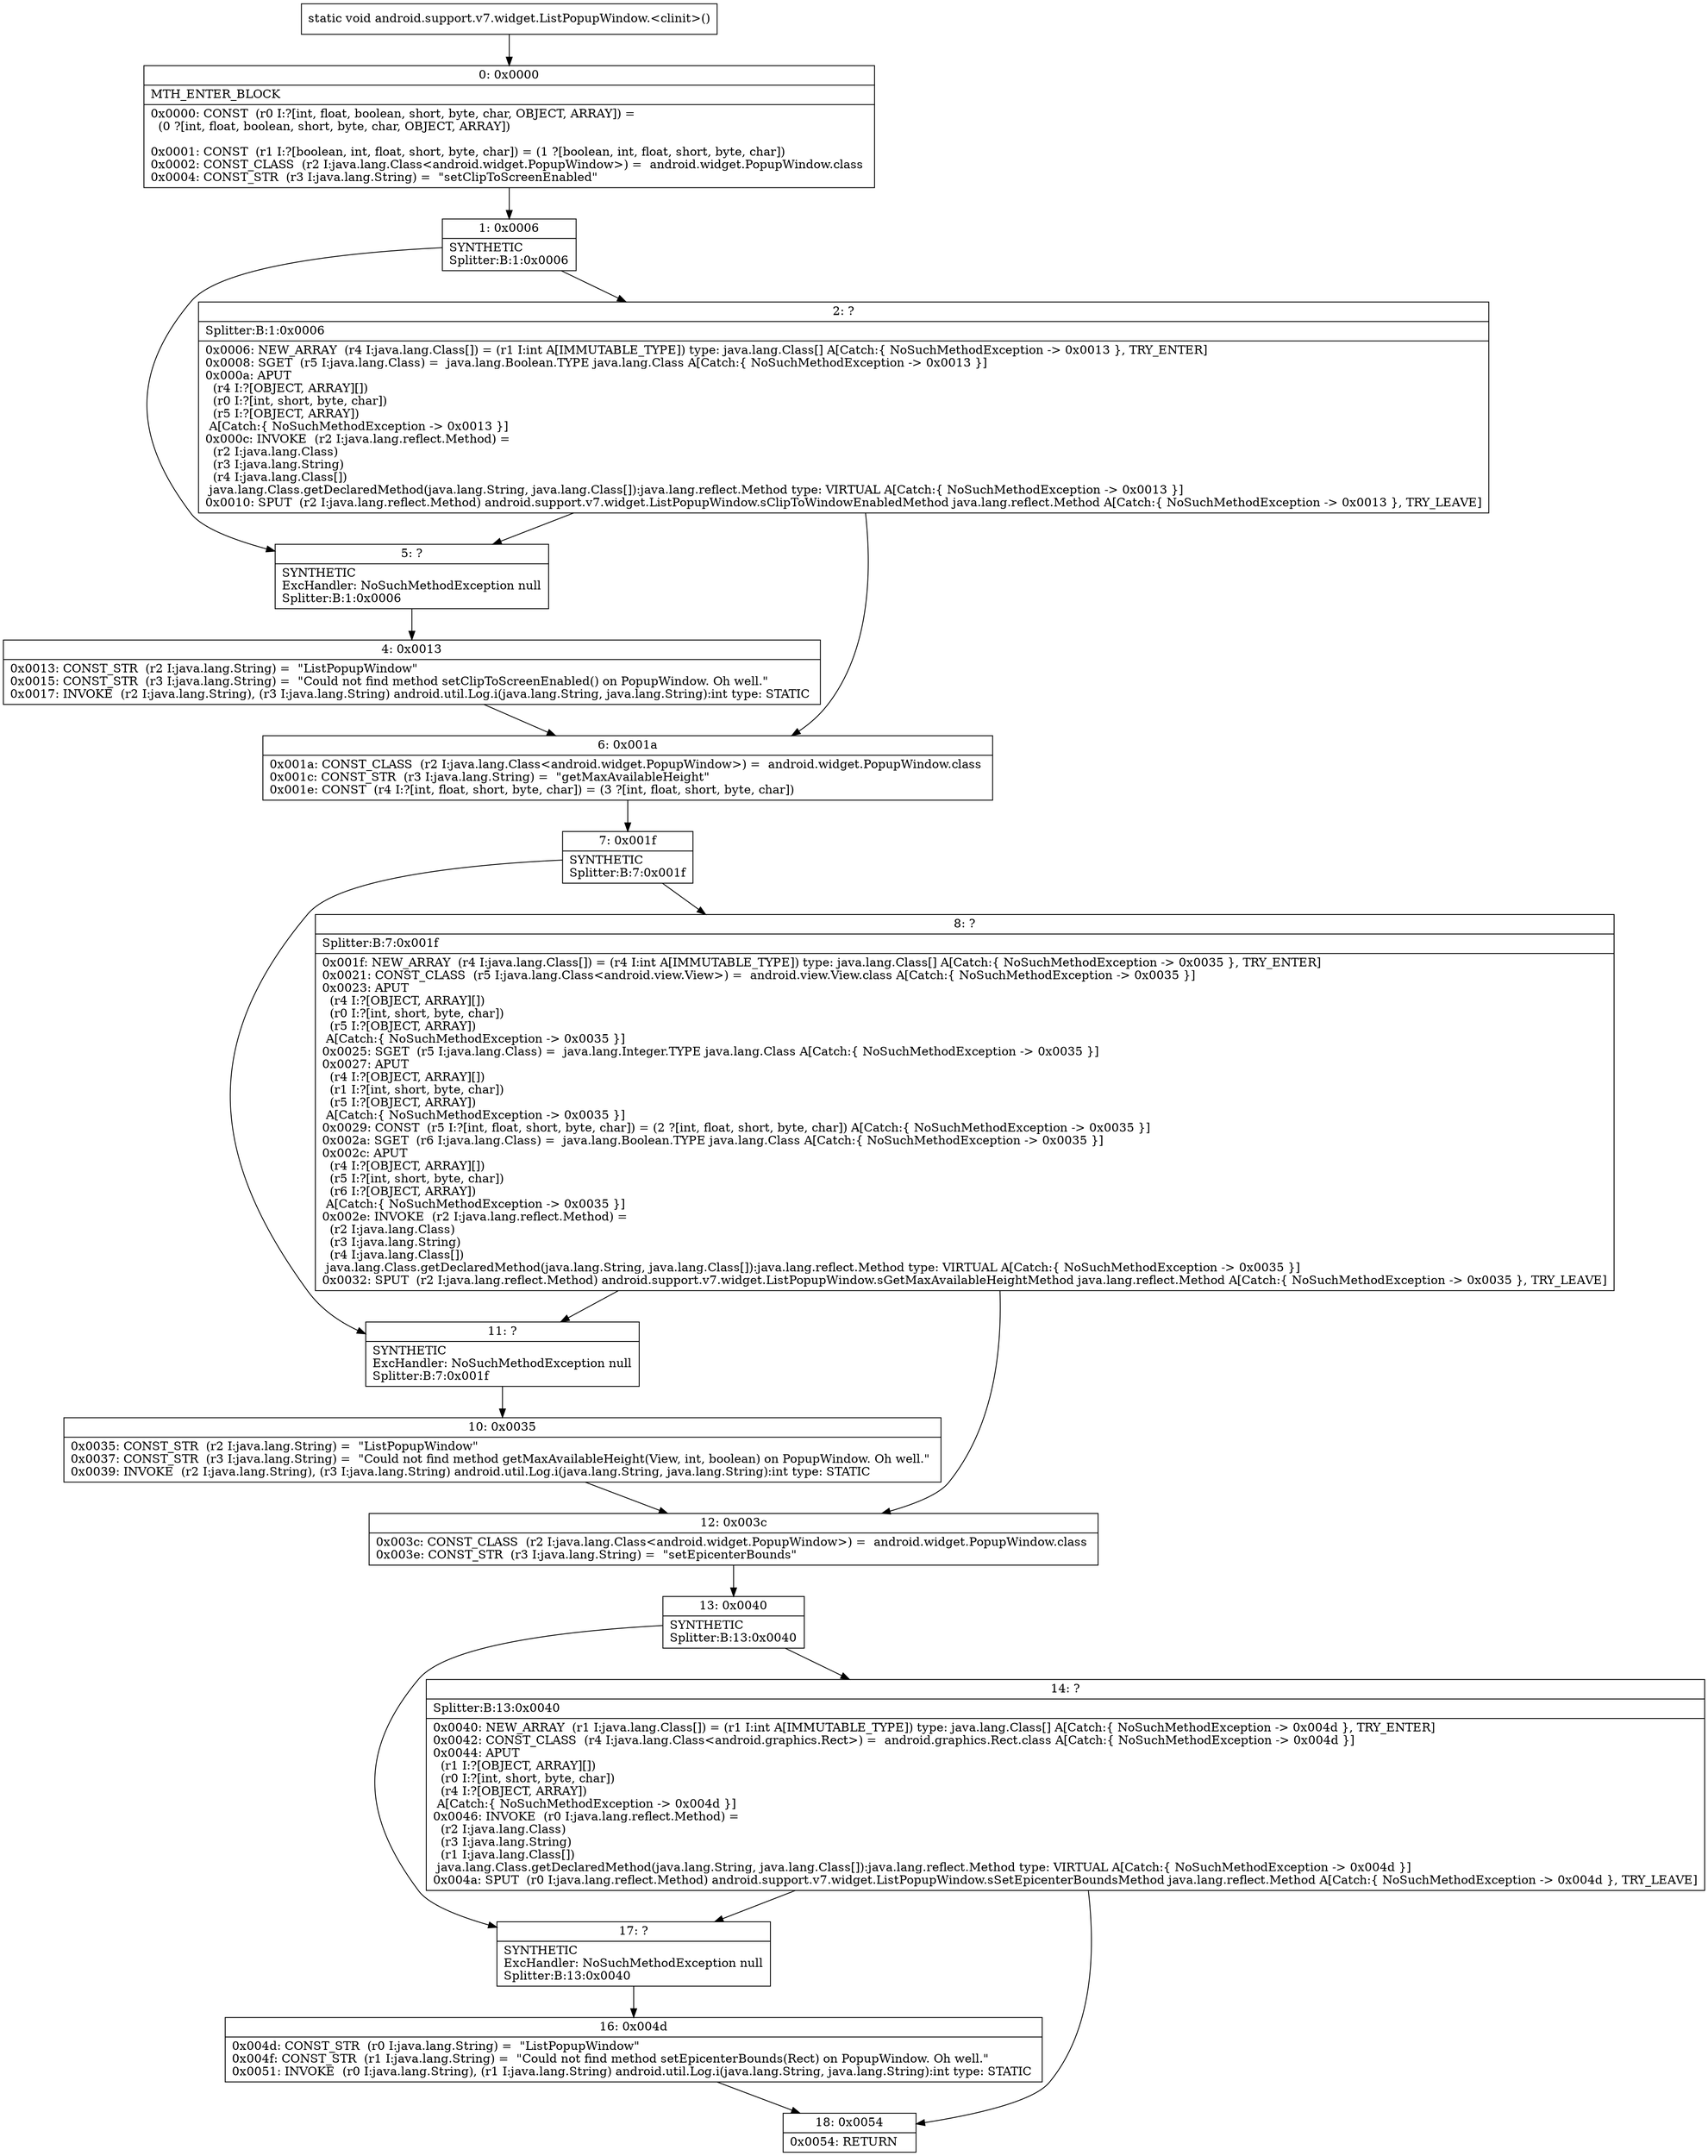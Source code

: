 digraph "CFG forandroid.support.v7.widget.ListPopupWindow.\<clinit\>()V" {
Node_0 [shape=record,label="{0\:\ 0x0000|MTH_ENTER_BLOCK\l|0x0000: CONST  (r0 I:?[int, float, boolean, short, byte, char, OBJECT, ARRAY]) = \l  (0 ?[int, float, boolean, short, byte, char, OBJECT, ARRAY])\l \l0x0001: CONST  (r1 I:?[boolean, int, float, short, byte, char]) = (1 ?[boolean, int, float, short, byte, char]) \l0x0002: CONST_CLASS  (r2 I:java.lang.Class\<android.widget.PopupWindow\>) =  android.widget.PopupWindow.class \l0x0004: CONST_STR  (r3 I:java.lang.String) =  \"setClipToScreenEnabled\" \l}"];
Node_1 [shape=record,label="{1\:\ 0x0006|SYNTHETIC\lSplitter:B:1:0x0006\l}"];
Node_2 [shape=record,label="{2\:\ ?|Splitter:B:1:0x0006\l|0x0006: NEW_ARRAY  (r4 I:java.lang.Class[]) = (r1 I:int A[IMMUTABLE_TYPE]) type: java.lang.Class[] A[Catch:\{ NoSuchMethodException \-\> 0x0013 \}, TRY_ENTER]\l0x0008: SGET  (r5 I:java.lang.Class) =  java.lang.Boolean.TYPE java.lang.Class A[Catch:\{ NoSuchMethodException \-\> 0x0013 \}]\l0x000a: APUT  \l  (r4 I:?[OBJECT, ARRAY][])\l  (r0 I:?[int, short, byte, char])\l  (r5 I:?[OBJECT, ARRAY])\l A[Catch:\{ NoSuchMethodException \-\> 0x0013 \}]\l0x000c: INVOKE  (r2 I:java.lang.reflect.Method) = \l  (r2 I:java.lang.Class)\l  (r3 I:java.lang.String)\l  (r4 I:java.lang.Class[])\l java.lang.Class.getDeclaredMethod(java.lang.String, java.lang.Class[]):java.lang.reflect.Method type: VIRTUAL A[Catch:\{ NoSuchMethodException \-\> 0x0013 \}]\l0x0010: SPUT  (r2 I:java.lang.reflect.Method) android.support.v7.widget.ListPopupWindow.sClipToWindowEnabledMethod java.lang.reflect.Method A[Catch:\{ NoSuchMethodException \-\> 0x0013 \}, TRY_LEAVE]\l}"];
Node_4 [shape=record,label="{4\:\ 0x0013|0x0013: CONST_STR  (r2 I:java.lang.String) =  \"ListPopupWindow\" \l0x0015: CONST_STR  (r3 I:java.lang.String) =  \"Could not find method setClipToScreenEnabled() on PopupWindow. Oh well.\" \l0x0017: INVOKE  (r2 I:java.lang.String), (r3 I:java.lang.String) android.util.Log.i(java.lang.String, java.lang.String):int type: STATIC \l}"];
Node_5 [shape=record,label="{5\:\ ?|SYNTHETIC\lExcHandler: NoSuchMethodException null\lSplitter:B:1:0x0006\l}"];
Node_6 [shape=record,label="{6\:\ 0x001a|0x001a: CONST_CLASS  (r2 I:java.lang.Class\<android.widget.PopupWindow\>) =  android.widget.PopupWindow.class \l0x001c: CONST_STR  (r3 I:java.lang.String) =  \"getMaxAvailableHeight\" \l0x001e: CONST  (r4 I:?[int, float, short, byte, char]) = (3 ?[int, float, short, byte, char]) \l}"];
Node_7 [shape=record,label="{7\:\ 0x001f|SYNTHETIC\lSplitter:B:7:0x001f\l}"];
Node_8 [shape=record,label="{8\:\ ?|Splitter:B:7:0x001f\l|0x001f: NEW_ARRAY  (r4 I:java.lang.Class[]) = (r4 I:int A[IMMUTABLE_TYPE]) type: java.lang.Class[] A[Catch:\{ NoSuchMethodException \-\> 0x0035 \}, TRY_ENTER]\l0x0021: CONST_CLASS  (r5 I:java.lang.Class\<android.view.View\>) =  android.view.View.class A[Catch:\{ NoSuchMethodException \-\> 0x0035 \}]\l0x0023: APUT  \l  (r4 I:?[OBJECT, ARRAY][])\l  (r0 I:?[int, short, byte, char])\l  (r5 I:?[OBJECT, ARRAY])\l A[Catch:\{ NoSuchMethodException \-\> 0x0035 \}]\l0x0025: SGET  (r5 I:java.lang.Class) =  java.lang.Integer.TYPE java.lang.Class A[Catch:\{ NoSuchMethodException \-\> 0x0035 \}]\l0x0027: APUT  \l  (r4 I:?[OBJECT, ARRAY][])\l  (r1 I:?[int, short, byte, char])\l  (r5 I:?[OBJECT, ARRAY])\l A[Catch:\{ NoSuchMethodException \-\> 0x0035 \}]\l0x0029: CONST  (r5 I:?[int, float, short, byte, char]) = (2 ?[int, float, short, byte, char]) A[Catch:\{ NoSuchMethodException \-\> 0x0035 \}]\l0x002a: SGET  (r6 I:java.lang.Class) =  java.lang.Boolean.TYPE java.lang.Class A[Catch:\{ NoSuchMethodException \-\> 0x0035 \}]\l0x002c: APUT  \l  (r4 I:?[OBJECT, ARRAY][])\l  (r5 I:?[int, short, byte, char])\l  (r6 I:?[OBJECT, ARRAY])\l A[Catch:\{ NoSuchMethodException \-\> 0x0035 \}]\l0x002e: INVOKE  (r2 I:java.lang.reflect.Method) = \l  (r2 I:java.lang.Class)\l  (r3 I:java.lang.String)\l  (r4 I:java.lang.Class[])\l java.lang.Class.getDeclaredMethod(java.lang.String, java.lang.Class[]):java.lang.reflect.Method type: VIRTUAL A[Catch:\{ NoSuchMethodException \-\> 0x0035 \}]\l0x0032: SPUT  (r2 I:java.lang.reflect.Method) android.support.v7.widget.ListPopupWindow.sGetMaxAvailableHeightMethod java.lang.reflect.Method A[Catch:\{ NoSuchMethodException \-\> 0x0035 \}, TRY_LEAVE]\l}"];
Node_10 [shape=record,label="{10\:\ 0x0035|0x0035: CONST_STR  (r2 I:java.lang.String) =  \"ListPopupWindow\" \l0x0037: CONST_STR  (r3 I:java.lang.String) =  \"Could not find method getMaxAvailableHeight(View, int, boolean) on PopupWindow. Oh well.\" \l0x0039: INVOKE  (r2 I:java.lang.String), (r3 I:java.lang.String) android.util.Log.i(java.lang.String, java.lang.String):int type: STATIC \l}"];
Node_11 [shape=record,label="{11\:\ ?|SYNTHETIC\lExcHandler: NoSuchMethodException null\lSplitter:B:7:0x001f\l}"];
Node_12 [shape=record,label="{12\:\ 0x003c|0x003c: CONST_CLASS  (r2 I:java.lang.Class\<android.widget.PopupWindow\>) =  android.widget.PopupWindow.class \l0x003e: CONST_STR  (r3 I:java.lang.String) =  \"setEpicenterBounds\" \l}"];
Node_13 [shape=record,label="{13\:\ 0x0040|SYNTHETIC\lSplitter:B:13:0x0040\l}"];
Node_14 [shape=record,label="{14\:\ ?|Splitter:B:13:0x0040\l|0x0040: NEW_ARRAY  (r1 I:java.lang.Class[]) = (r1 I:int A[IMMUTABLE_TYPE]) type: java.lang.Class[] A[Catch:\{ NoSuchMethodException \-\> 0x004d \}, TRY_ENTER]\l0x0042: CONST_CLASS  (r4 I:java.lang.Class\<android.graphics.Rect\>) =  android.graphics.Rect.class A[Catch:\{ NoSuchMethodException \-\> 0x004d \}]\l0x0044: APUT  \l  (r1 I:?[OBJECT, ARRAY][])\l  (r0 I:?[int, short, byte, char])\l  (r4 I:?[OBJECT, ARRAY])\l A[Catch:\{ NoSuchMethodException \-\> 0x004d \}]\l0x0046: INVOKE  (r0 I:java.lang.reflect.Method) = \l  (r2 I:java.lang.Class)\l  (r3 I:java.lang.String)\l  (r1 I:java.lang.Class[])\l java.lang.Class.getDeclaredMethod(java.lang.String, java.lang.Class[]):java.lang.reflect.Method type: VIRTUAL A[Catch:\{ NoSuchMethodException \-\> 0x004d \}]\l0x004a: SPUT  (r0 I:java.lang.reflect.Method) android.support.v7.widget.ListPopupWindow.sSetEpicenterBoundsMethod java.lang.reflect.Method A[Catch:\{ NoSuchMethodException \-\> 0x004d \}, TRY_LEAVE]\l}"];
Node_16 [shape=record,label="{16\:\ 0x004d|0x004d: CONST_STR  (r0 I:java.lang.String) =  \"ListPopupWindow\" \l0x004f: CONST_STR  (r1 I:java.lang.String) =  \"Could not find method setEpicenterBounds(Rect) on PopupWindow. Oh well.\" \l0x0051: INVOKE  (r0 I:java.lang.String), (r1 I:java.lang.String) android.util.Log.i(java.lang.String, java.lang.String):int type: STATIC \l}"];
Node_17 [shape=record,label="{17\:\ ?|SYNTHETIC\lExcHandler: NoSuchMethodException null\lSplitter:B:13:0x0040\l}"];
Node_18 [shape=record,label="{18\:\ 0x0054|0x0054: RETURN   \l}"];
MethodNode[shape=record,label="{static void android.support.v7.widget.ListPopupWindow.\<clinit\>() }"];
MethodNode -> Node_0;
Node_0 -> Node_1;
Node_1 -> Node_2;
Node_1 -> Node_5;
Node_2 -> Node_5;
Node_2 -> Node_6;
Node_4 -> Node_6;
Node_5 -> Node_4;
Node_6 -> Node_7;
Node_7 -> Node_8;
Node_7 -> Node_11;
Node_8 -> Node_11;
Node_8 -> Node_12;
Node_10 -> Node_12;
Node_11 -> Node_10;
Node_12 -> Node_13;
Node_13 -> Node_14;
Node_13 -> Node_17;
Node_14 -> Node_17;
Node_14 -> Node_18;
Node_16 -> Node_18;
Node_17 -> Node_16;
}

